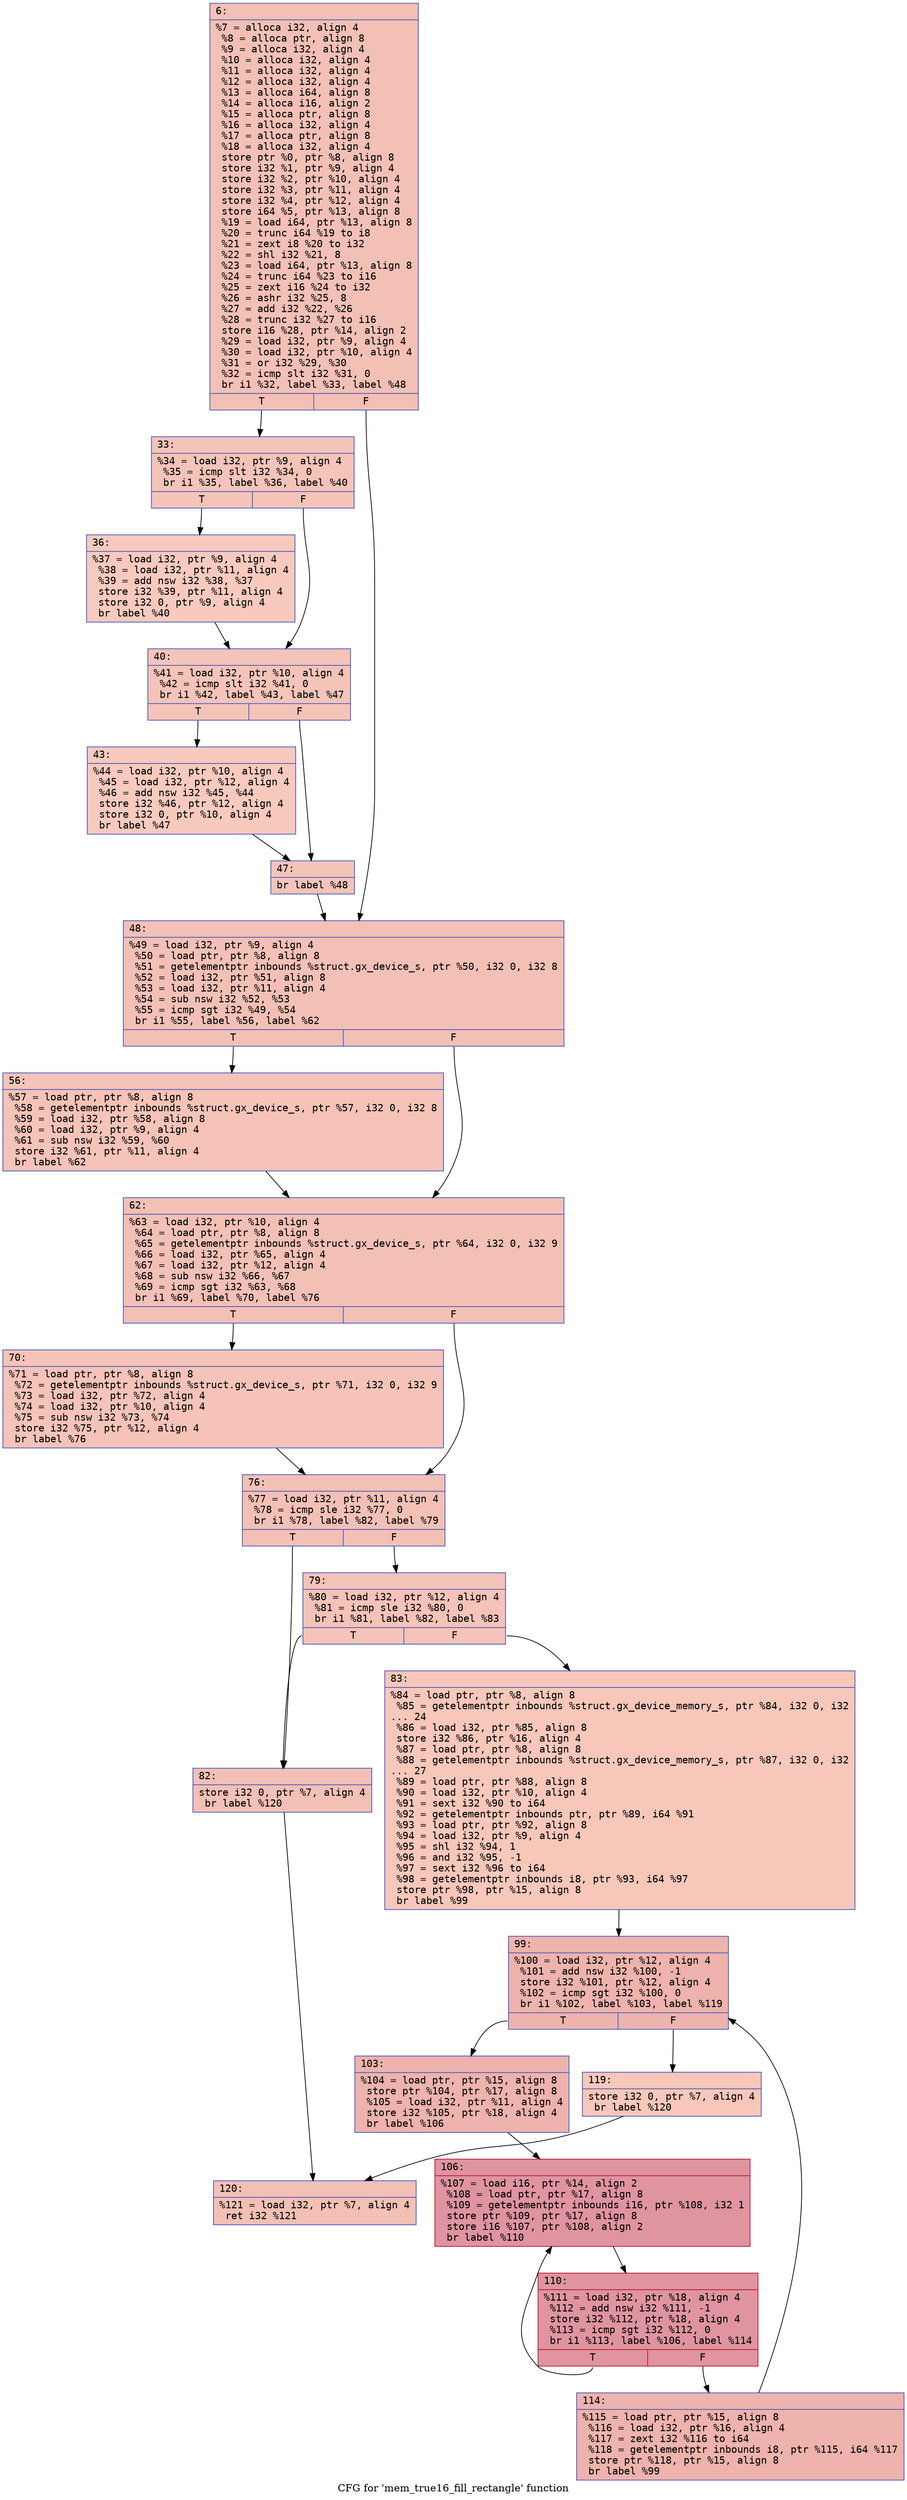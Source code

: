 digraph "CFG for 'mem_true16_fill_rectangle' function" {
	label="CFG for 'mem_true16_fill_rectangle' function";

	Node0x600002e1a170 [shape=record,color="#3d50c3ff", style=filled, fillcolor="#e5705870" fontname="Courier",label="{6:\l|  %7 = alloca i32, align 4\l  %8 = alloca ptr, align 8\l  %9 = alloca i32, align 4\l  %10 = alloca i32, align 4\l  %11 = alloca i32, align 4\l  %12 = alloca i32, align 4\l  %13 = alloca i64, align 8\l  %14 = alloca i16, align 2\l  %15 = alloca ptr, align 8\l  %16 = alloca i32, align 4\l  %17 = alloca ptr, align 8\l  %18 = alloca i32, align 4\l  store ptr %0, ptr %8, align 8\l  store i32 %1, ptr %9, align 4\l  store i32 %2, ptr %10, align 4\l  store i32 %3, ptr %11, align 4\l  store i32 %4, ptr %12, align 4\l  store i64 %5, ptr %13, align 8\l  %19 = load i64, ptr %13, align 8\l  %20 = trunc i64 %19 to i8\l  %21 = zext i8 %20 to i32\l  %22 = shl i32 %21, 8\l  %23 = load i64, ptr %13, align 8\l  %24 = trunc i64 %23 to i16\l  %25 = zext i16 %24 to i32\l  %26 = ashr i32 %25, 8\l  %27 = add i32 %22, %26\l  %28 = trunc i32 %27 to i16\l  store i16 %28, ptr %14, align 2\l  %29 = load i32, ptr %9, align 4\l  %30 = load i32, ptr %10, align 4\l  %31 = or i32 %29, %30\l  %32 = icmp slt i32 %31, 0\l  br i1 %32, label %33, label %48\l|{<s0>T|<s1>F}}"];
	Node0x600002e1a170:s0 -> Node0x600002e1a1c0[tooltip="6 -> 33\nProbability 37.50%" ];
	Node0x600002e1a170:s1 -> Node0x600002e1a350[tooltip="6 -> 48\nProbability 62.50%" ];
	Node0x600002e1a1c0 [shape=record,color="#3d50c3ff", style=filled, fillcolor="#e97a5f70" fontname="Courier",label="{33:\l|  %34 = load i32, ptr %9, align 4\l  %35 = icmp slt i32 %34, 0\l  br i1 %35, label %36, label %40\l|{<s0>T|<s1>F}}"];
	Node0x600002e1a1c0:s0 -> Node0x600002e1a210[tooltip="33 -> 36\nProbability 37.50%" ];
	Node0x600002e1a1c0:s1 -> Node0x600002e1a260[tooltip="33 -> 40\nProbability 62.50%" ];
	Node0x600002e1a210 [shape=record,color="#3d50c3ff", style=filled, fillcolor="#ef886b70" fontname="Courier",label="{36:\l|  %37 = load i32, ptr %9, align 4\l  %38 = load i32, ptr %11, align 4\l  %39 = add nsw i32 %38, %37\l  store i32 %39, ptr %11, align 4\l  store i32 0, ptr %9, align 4\l  br label %40\l}"];
	Node0x600002e1a210 -> Node0x600002e1a260[tooltip="36 -> 40\nProbability 100.00%" ];
	Node0x600002e1a260 [shape=record,color="#3d50c3ff", style=filled, fillcolor="#e97a5f70" fontname="Courier",label="{40:\l|  %41 = load i32, ptr %10, align 4\l  %42 = icmp slt i32 %41, 0\l  br i1 %42, label %43, label %47\l|{<s0>T|<s1>F}}"];
	Node0x600002e1a260:s0 -> Node0x600002e1a2b0[tooltip="40 -> 43\nProbability 37.50%" ];
	Node0x600002e1a260:s1 -> Node0x600002e1a300[tooltip="40 -> 47\nProbability 62.50%" ];
	Node0x600002e1a2b0 [shape=record,color="#3d50c3ff", style=filled, fillcolor="#ef886b70" fontname="Courier",label="{43:\l|  %44 = load i32, ptr %10, align 4\l  %45 = load i32, ptr %12, align 4\l  %46 = add nsw i32 %45, %44\l  store i32 %46, ptr %12, align 4\l  store i32 0, ptr %10, align 4\l  br label %47\l}"];
	Node0x600002e1a2b0 -> Node0x600002e1a300[tooltip="43 -> 47\nProbability 100.00%" ];
	Node0x600002e1a300 [shape=record,color="#3d50c3ff", style=filled, fillcolor="#e97a5f70" fontname="Courier",label="{47:\l|  br label %48\l}"];
	Node0x600002e1a300 -> Node0x600002e1a350[tooltip="47 -> 48\nProbability 100.00%" ];
	Node0x600002e1a350 [shape=record,color="#3d50c3ff", style=filled, fillcolor="#e5705870" fontname="Courier",label="{48:\l|  %49 = load i32, ptr %9, align 4\l  %50 = load ptr, ptr %8, align 8\l  %51 = getelementptr inbounds %struct.gx_device_s, ptr %50, i32 0, i32 8\l  %52 = load i32, ptr %51, align 8\l  %53 = load i32, ptr %11, align 4\l  %54 = sub nsw i32 %52, %53\l  %55 = icmp sgt i32 %49, %54\l  br i1 %55, label %56, label %62\l|{<s0>T|<s1>F}}"];
	Node0x600002e1a350:s0 -> Node0x600002e1a3a0[tooltip="48 -> 56\nProbability 50.00%" ];
	Node0x600002e1a350:s1 -> Node0x600002e1a3f0[tooltip="48 -> 62\nProbability 50.00%" ];
	Node0x600002e1a3a0 [shape=record,color="#3d50c3ff", style=filled, fillcolor="#e8765c70" fontname="Courier",label="{56:\l|  %57 = load ptr, ptr %8, align 8\l  %58 = getelementptr inbounds %struct.gx_device_s, ptr %57, i32 0, i32 8\l  %59 = load i32, ptr %58, align 8\l  %60 = load i32, ptr %9, align 4\l  %61 = sub nsw i32 %59, %60\l  store i32 %61, ptr %11, align 4\l  br label %62\l}"];
	Node0x600002e1a3a0 -> Node0x600002e1a3f0[tooltip="56 -> 62\nProbability 100.00%" ];
	Node0x600002e1a3f0 [shape=record,color="#3d50c3ff", style=filled, fillcolor="#e5705870" fontname="Courier",label="{62:\l|  %63 = load i32, ptr %10, align 4\l  %64 = load ptr, ptr %8, align 8\l  %65 = getelementptr inbounds %struct.gx_device_s, ptr %64, i32 0, i32 9\l  %66 = load i32, ptr %65, align 4\l  %67 = load i32, ptr %12, align 4\l  %68 = sub nsw i32 %66, %67\l  %69 = icmp sgt i32 %63, %68\l  br i1 %69, label %70, label %76\l|{<s0>T|<s1>F}}"];
	Node0x600002e1a3f0:s0 -> Node0x600002e1a440[tooltip="62 -> 70\nProbability 50.00%" ];
	Node0x600002e1a3f0:s1 -> Node0x600002e1a490[tooltip="62 -> 76\nProbability 50.00%" ];
	Node0x600002e1a440 [shape=record,color="#3d50c3ff", style=filled, fillcolor="#e8765c70" fontname="Courier",label="{70:\l|  %71 = load ptr, ptr %8, align 8\l  %72 = getelementptr inbounds %struct.gx_device_s, ptr %71, i32 0, i32 9\l  %73 = load i32, ptr %72, align 4\l  %74 = load i32, ptr %10, align 4\l  %75 = sub nsw i32 %73, %74\l  store i32 %75, ptr %12, align 4\l  br label %76\l}"];
	Node0x600002e1a440 -> Node0x600002e1a490[tooltip="70 -> 76\nProbability 100.00%" ];
	Node0x600002e1a490 [shape=record,color="#3d50c3ff", style=filled, fillcolor="#e5705870" fontname="Courier",label="{76:\l|  %77 = load i32, ptr %11, align 4\l  %78 = icmp sle i32 %77, 0\l  br i1 %78, label %82, label %79\l|{<s0>T|<s1>F}}"];
	Node0x600002e1a490:s0 -> Node0x600002e1a530[tooltip="76 -> 82\nProbability 50.00%" ];
	Node0x600002e1a490:s1 -> Node0x600002e1a4e0[tooltip="76 -> 79\nProbability 50.00%" ];
	Node0x600002e1a4e0 [shape=record,color="#3d50c3ff", style=filled, fillcolor="#e8765c70" fontname="Courier",label="{79:\l|  %80 = load i32, ptr %12, align 4\l  %81 = icmp sle i32 %80, 0\l  br i1 %81, label %82, label %83\l|{<s0>T|<s1>F}}"];
	Node0x600002e1a4e0:s0 -> Node0x600002e1a530[tooltip="79 -> 82\nProbability 50.00%" ];
	Node0x600002e1a4e0:s1 -> Node0x600002e1a580[tooltip="79 -> 83\nProbability 50.00%" ];
	Node0x600002e1a530 [shape=record,color="#3d50c3ff", style=filled, fillcolor="#e5705870" fontname="Courier",label="{82:\l|  store i32 0, ptr %7, align 4\l  br label %120\l}"];
	Node0x600002e1a530 -> Node0x600002e1a7b0[tooltip="82 -> 120\nProbability 100.00%" ];
	Node0x600002e1a580 [shape=record,color="#3d50c3ff", style=filled, fillcolor="#ec7f6370" fontname="Courier",label="{83:\l|  %84 = load ptr, ptr %8, align 8\l  %85 = getelementptr inbounds %struct.gx_device_memory_s, ptr %84, i32 0, i32\l... 24\l  %86 = load i32, ptr %85, align 8\l  store i32 %86, ptr %16, align 4\l  %87 = load ptr, ptr %8, align 8\l  %88 = getelementptr inbounds %struct.gx_device_memory_s, ptr %87, i32 0, i32\l... 27\l  %89 = load ptr, ptr %88, align 8\l  %90 = load i32, ptr %10, align 4\l  %91 = sext i32 %90 to i64\l  %92 = getelementptr inbounds ptr, ptr %89, i64 %91\l  %93 = load ptr, ptr %92, align 8\l  %94 = load i32, ptr %9, align 4\l  %95 = shl i32 %94, 1\l  %96 = and i32 %95, -1\l  %97 = sext i32 %96 to i64\l  %98 = getelementptr inbounds i8, ptr %93, i64 %97\l  store ptr %98, ptr %15, align 8\l  br label %99\l}"];
	Node0x600002e1a580 -> Node0x600002e1a5d0[tooltip="83 -> 99\nProbability 100.00%" ];
	Node0x600002e1a5d0 [shape=record,color="#3d50c3ff", style=filled, fillcolor="#d6524470" fontname="Courier",label="{99:\l|  %100 = load i32, ptr %12, align 4\l  %101 = add nsw i32 %100, -1\l  store i32 %101, ptr %12, align 4\l  %102 = icmp sgt i32 %100, 0\l  br i1 %102, label %103, label %119\l|{<s0>T|<s1>F}}"];
	Node0x600002e1a5d0:s0 -> Node0x600002e1a620[tooltip="99 -> 103\nProbability 96.88%" ];
	Node0x600002e1a5d0:s1 -> Node0x600002e1a760[tooltip="99 -> 119\nProbability 3.12%" ];
	Node0x600002e1a620 [shape=record,color="#3d50c3ff", style=filled, fillcolor="#d6524470" fontname="Courier",label="{103:\l|  %104 = load ptr, ptr %15, align 8\l  store ptr %104, ptr %17, align 8\l  %105 = load i32, ptr %11, align 4\l  store i32 %105, ptr %18, align 4\l  br label %106\l}"];
	Node0x600002e1a620 -> Node0x600002e1a670[tooltip="103 -> 106\nProbability 100.00%" ];
	Node0x600002e1a670 [shape=record,color="#b70d28ff", style=filled, fillcolor="#b70d2870" fontname="Courier",label="{106:\l|  %107 = load i16, ptr %14, align 2\l  %108 = load ptr, ptr %17, align 8\l  %109 = getelementptr inbounds i16, ptr %108, i32 1\l  store ptr %109, ptr %17, align 8\l  store i16 %107, ptr %108, align 2\l  br label %110\l}"];
	Node0x600002e1a670 -> Node0x600002e1a6c0[tooltip="106 -> 110\nProbability 100.00%" ];
	Node0x600002e1a6c0 [shape=record,color="#b70d28ff", style=filled, fillcolor="#b70d2870" fontname="Courier",label="{110:\l|  %111 = load i32, ptr %18, align 4\l  %112 = add nsw i32 %111, -1\l  store i32 %112, ptr %18, align 4\l  %113 = icmp sgt i32 %112, 0\l  br i1 %113, label %106, label %114\l|{<s0>T|<s1>F}}"];
	Node0x600002e1a6c0:s0 -> Node0x600002e1a670[tooltip="110 -> 106\nProbability 96.88%" ];
	Node0x600002e1a6c0:s1 -> Node0x600002e1a710[tooltip="110 -> 114\nProbability 3.12%" ];
	Node0x600002e1a710 [shape=record,color="#3d50c3ff", style=filled, fillcolor="#d6524470" fontname="Courier",label="{114:\l|  %115 = load ptr, ptr %15, align 8\l  %116 = load i32, ptr %16, align 4\l  %117 = zext i32 %116 to i64\l  %118 = getelementptr inbounds i8, ptr %115, i64 %117\l  store ptr %118, ptr %15, align 8\l  br label %99\l}"];
	Node0x600002e1a710 -> Node0x600002e1a5d0[tooltip="114 -> 99\nProbability 100.00%" ];
	Node0x600002e1a760 [shape=record,color="#3d50c3ff", style=filled, fillcolor="#ec7f6370" fontname="Courier",label="{119:\l|  store i32 0, ptr %7, align 4\l  br label %120\l}"];
	Node0x600002e1a760 -> Node0x600002e1a7b0[tooltip="119 -> 120\nProbability 100.00%" ];
	Node0x600002e1a7b0 [shape=record,color="#3d50c3ff", style=filled, fillcolor="#e5705870" fontname="Courier",label="{120:\l|  %121 = load i32, ptr %7, align 4\l  ret i32 %121\l}"];
}
